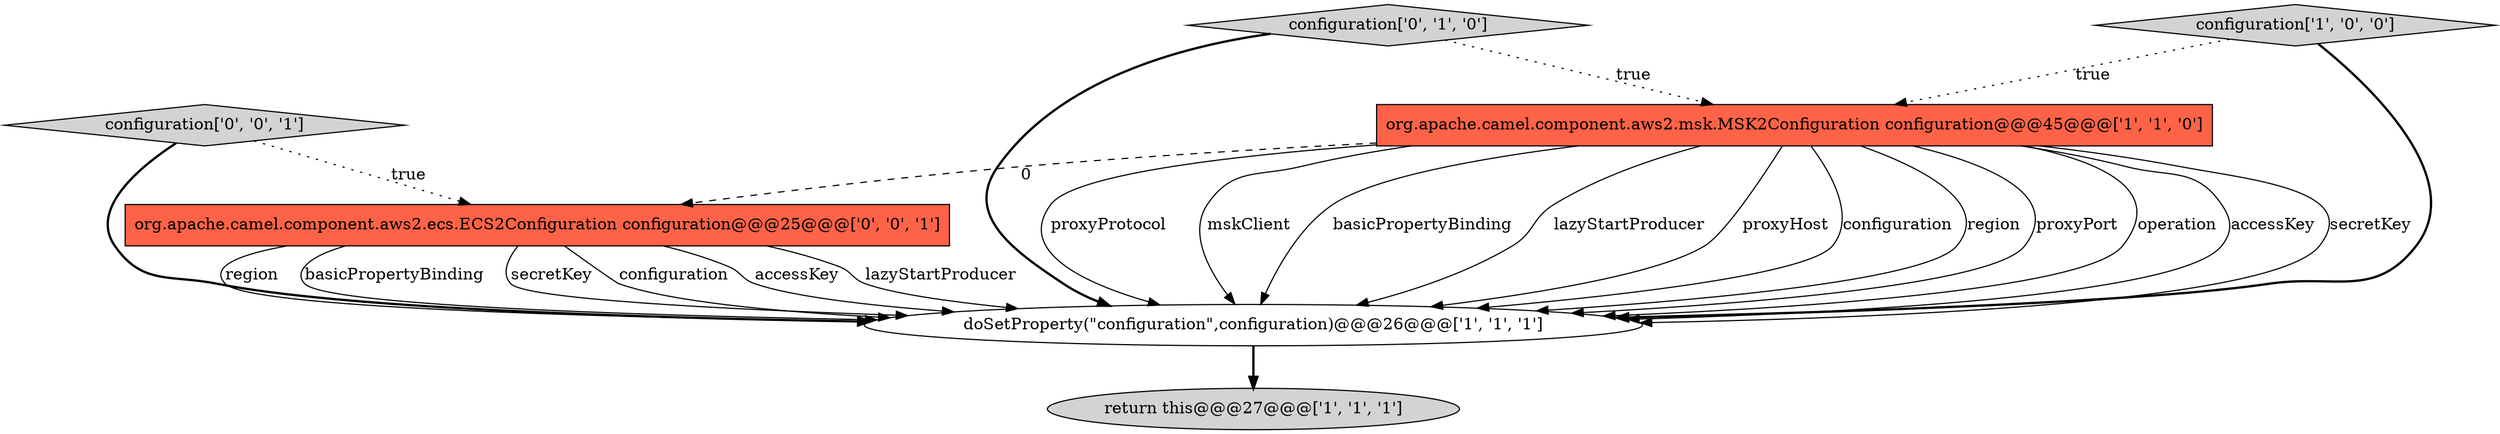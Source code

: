 digraph {
3 [style = filled, label = "doSetProperty(\"configuration\",configuration)@@@26@@@['1', '1', '1']", fillcolor = white, shape = ellipse image = "AAA0AAABBB1BBB"];
6 [style = filled, label = "configuration['0', '0', '1']", fillcolor = lightgray, shape = diamond image = "AAA0AAABBB3BBB"];
4 [style = filled, label = "configuration['0', '1', '0']", fillcolor = lightgray, shape = diamond image = "AAA0AAABBB2BBB"];
1 [style = filled, label = "configuration['1', '0', '0']", fillcolor = lightgray, shape = diamond image = "AAA0AAABBB1BBB"];
5 [style = filled, label = "org.apache.camel.component.aws2.ecs.ECS2Configuration configuration@@@25@@@['0', '0', '1']", fillcolor = tomato, shape = box image = "AAA0AAABBB3BBB"];
2 [style = filled, label = "org.apache.camel.component.aws2.msk.MSK2Configuration configuration@@@45@@@['1', '1', '0']", fillcolor = tomato, shape = box image = "AAA0AAABBB1BBB"];
0 [style = filled, label = "return this@@@27@@@['1', '1', '1']", fillcolor = lightgray, shape = ellipse image = "AAA0AAABBB1BBB"];
6->3 [style = bold, label=""];
4->3 [style = bold, label=""];
2->3 [style = solid, label="proxyProtocol"];
5->3 [style = solid, label="region"];
1->3 [style = bold, label=""];
5->3 [style = solid, label="basicPropertyBinding"];
2->3 [style = solid, label="mskClient"];
2->3 [style = solid, label="basicPropertyBinding"];
5->3 [style = solid, label="secretKey"];
2->3 [style = solid, label="lazyStartProducer"];
2->3 [style = solid, label="proxyHost"];
5->3 [style = solid, label="configuration"];
3->0 [style = bold, label=""];
2->3 [style = solid, label="configuration"];
2->5 [style = dashed, label="0"];
5->3 [style = solid, label="accessKey"];
2->3 [style = solid, label="region"];
2->3 [style = solid, label="proxyPort"];
2->3 [style = solid, label="operation"];
1->2 [style = dotted, label="true"];
5->3 [style = solid, label="lazyStartProducer"];
2->3 [style = solid, label="accessKey"];
4->2 [style = dotted, label="true"];
6->5 [style = dotted, label="true"];
2->3 [style = solid, label="secretKey"];
}
